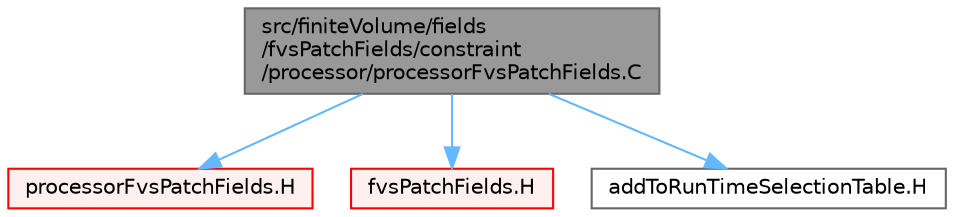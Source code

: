 digraph "src/finiteVolume/fields/fvsPatchFields/constraint/processor/processorFvsPatchFields.C"
{
 // LATEX_PDF_SIZE
  bgcolor="transparent";
  edge [fontname=Helvetica,fontsize=10,labelfontname=Helvetica,labelfontsize=10];
  node [fontname=Helvetica,fontsize=10,shape=box,height=0.2,width=0.4];
  Node1 [id="Node000001",label="src/finiteVolume/fields\l/fvsPatchFields/constraint\l/processor/processorFvsPatchFields.C",height=0.2,width=0.4,color="gray40", fillcolor="grey60", style="filled", fontcolor="black",tooltip=" "];
  Node1 -> Node2 [id="edge1_Node000001_Node000002",color="steelblue1",style="solid",tooltip=" "];
  Node2 [id="Node000002",label="processorFvsPatchFields.H",height=0.2,width=0.4,color="red", fillcolor="#FFF0F0", style="filled",URL="$processorFvsPatchFields_8H.html",tooltip=" "];
  Node1 -> Node320 [id="edge2_Node000001_Node000320",color="steelblue1",style="solid",tooltip=" "];
  Node320 [id="Node000320",label="fvsPatchFields.H",height=0.2,width=0.4,color="red", fillcolor="#FFF0F0", style="filled",URL="$fvsPatchFields_8H.html",tooltip=" "];
  Node1 -> Node322 [id="edge3_Node000001_Node000322",color="steelblue1",style="solid",tooltip=" "];
  Node322 [id="Node000322",label="addToRunTimeSelectionTable.H",height=0.2,width=0.4,color="grey40", fillcolor="white", style="filled",URL="$addToRunTimeSelectionTable_8H.html",tooltip="Macros for easy insertion into run-time selection tables."];
}
